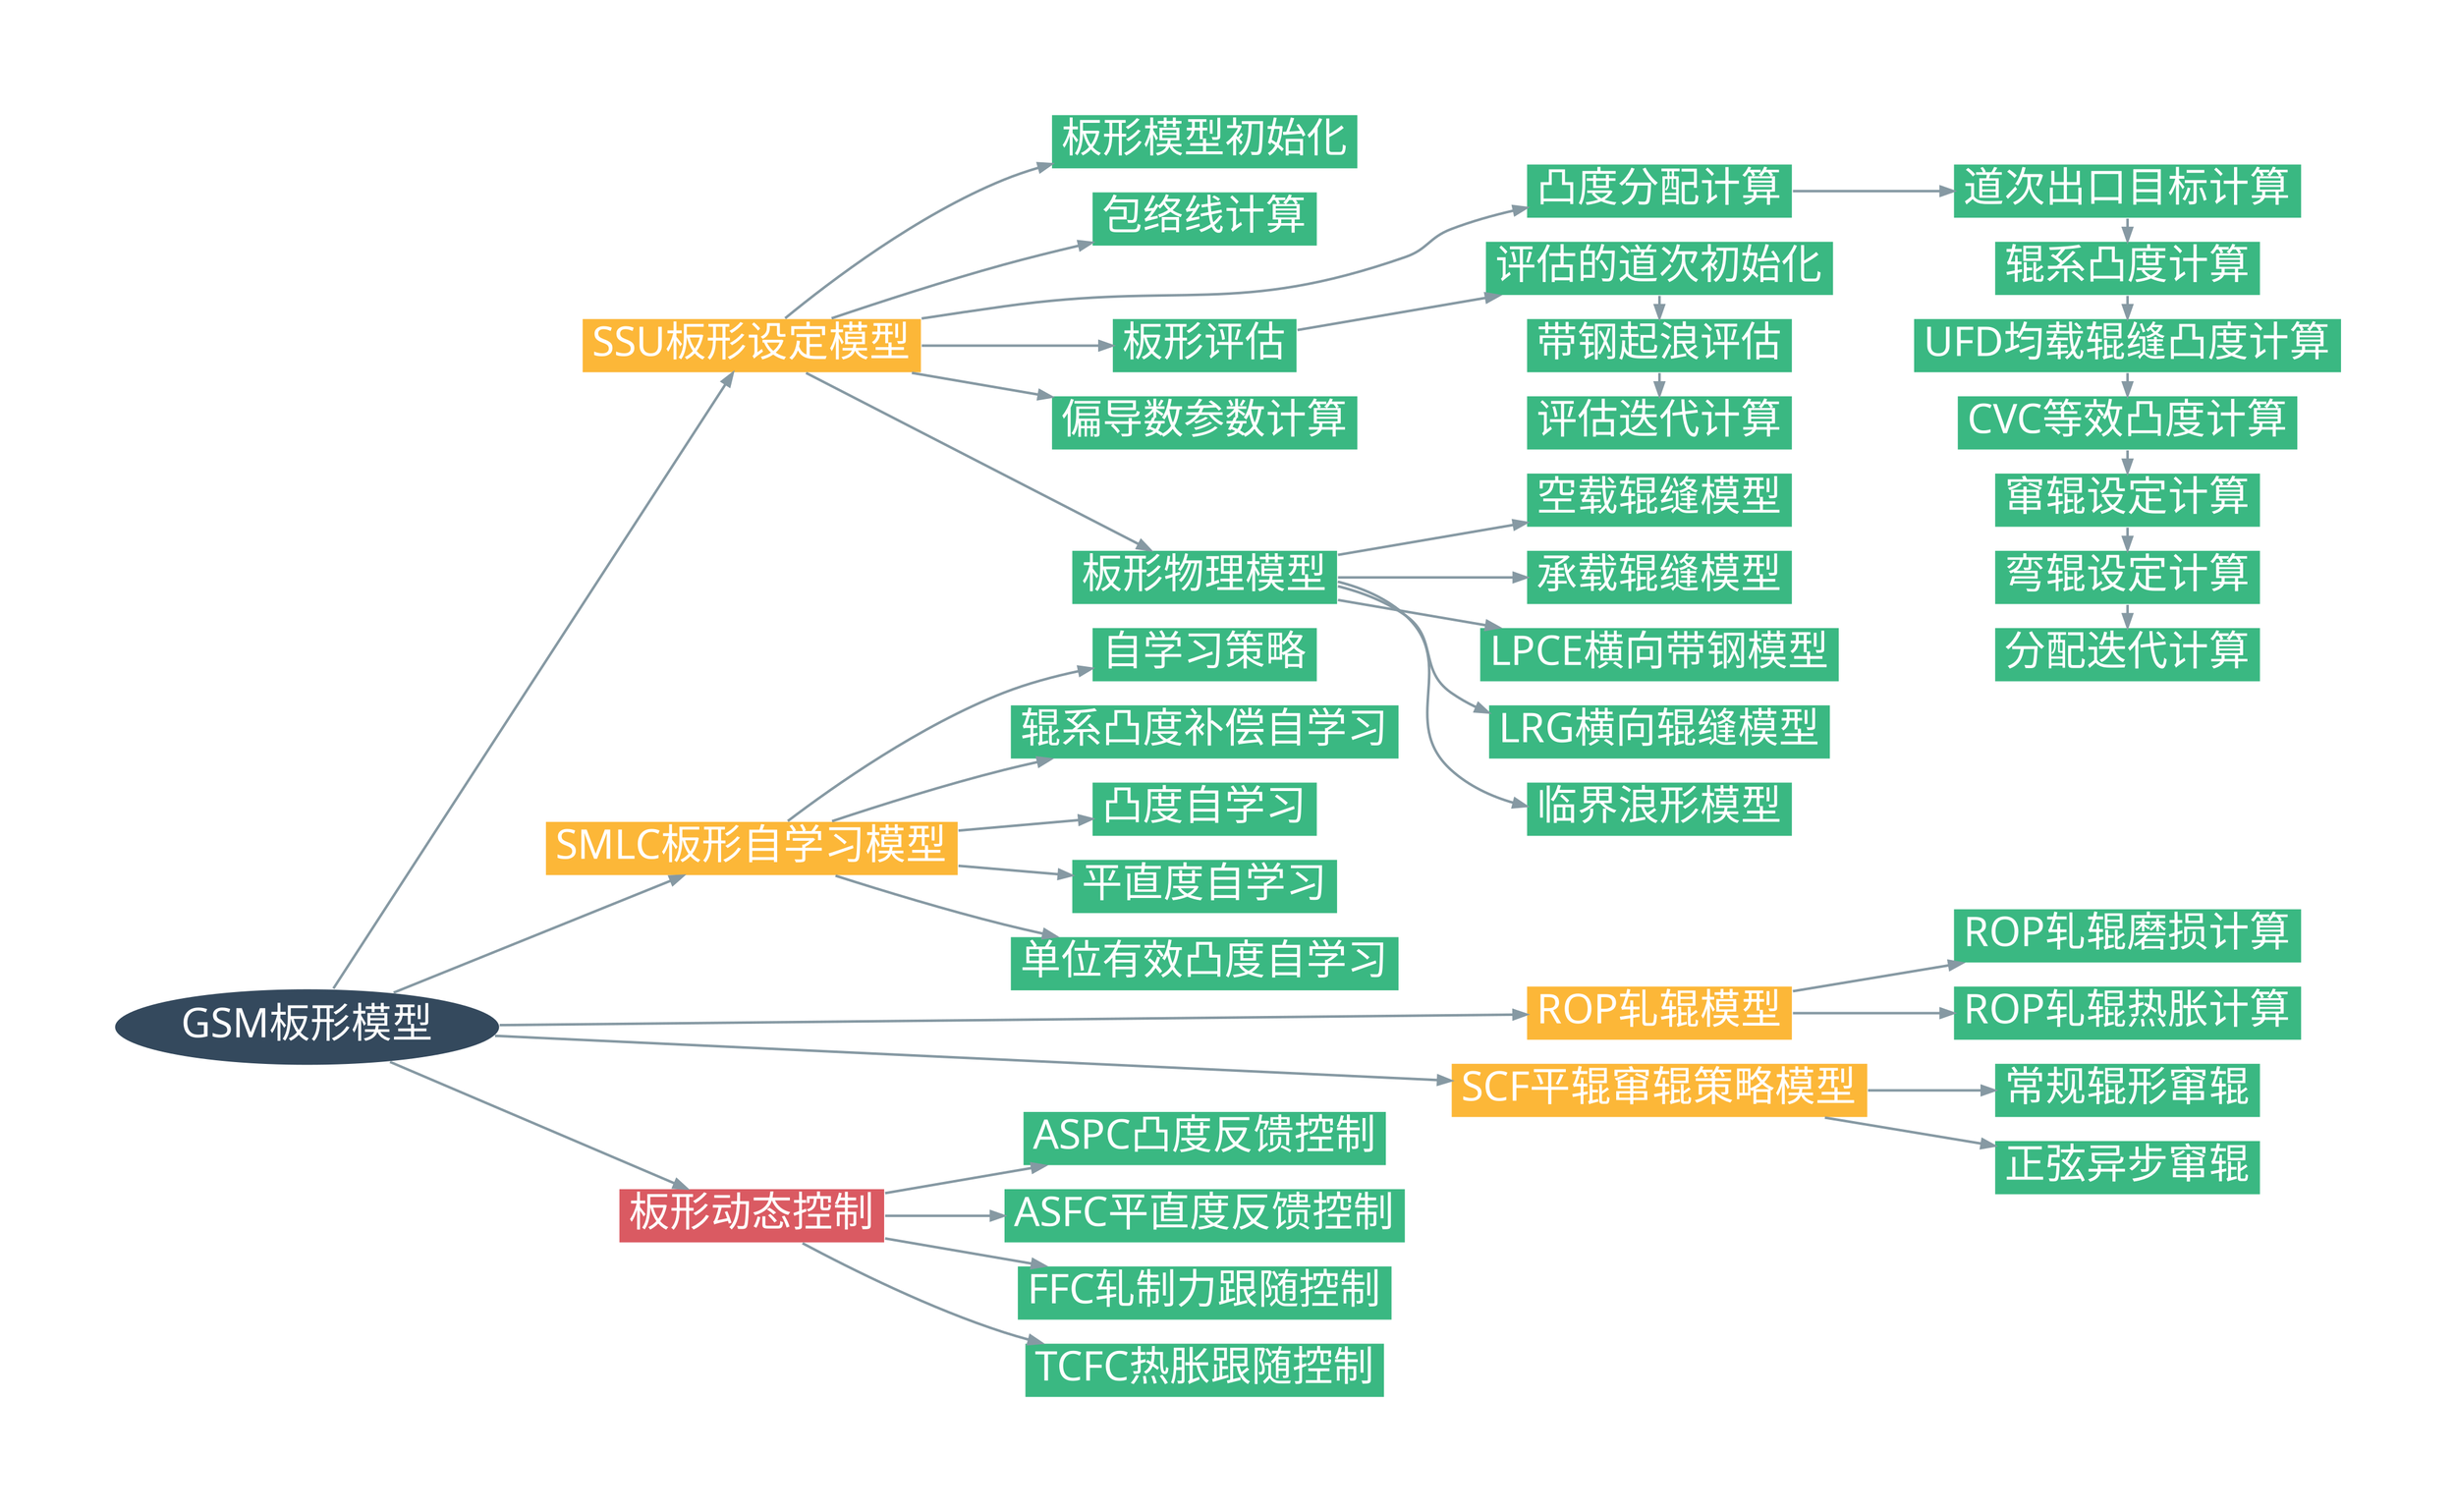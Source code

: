 digraph G{  
    //node [shape=plaintext, fontname="Microsoft Yahei、Inziu Iosevka SC"];
    //graph [
        //charset = "UTF-8";

        // = "#343434",
        //fontcolor = white,
        //fontsize = 18,
        //style = "filled",
        rankdir = LR;
        margin = 1.2;
        //splines = spline,
        //ranksep = 1.0,
        //nodesep = 0.9
        //fillcolor="#DA5A62"  // 红色
    //];
    //compound=true;
    node [style="filled";
          //colorscheme="greys4";
          shape="box";
          fontname = "Inziu Iosevka SC";
          fontsize = 32,
          fontcolor = "#FFFFFF",
          color="#FFFFFF",
          size="5,5";
          fillcolor="#3AB882";
          distortion=.7;
    ];
    edge [style="bold";
          fontname = "Inziu Iosevka SC";
          fontsize = 22;
          fontcolor="#8699A3";
          color="#8699A3";
          //peripheries="3";
    ];

    GSM[label="GSM板形模型" shape="oval" fontcolor="white" fillcolor="#34495D"];

    SSU[label="SSU板形设定模型" fillcolor="#FCB738" ];
    SSU_init[label="板形模型初始化"];
    SSU_env[label="包络线计算"];
    SSU_alc[label="凸度分配计算"];
    SSU_evl[label="板形评估"];
    SSU_xfer_func[label="偏导数参数计算"];
    SSU_physical_model[label="板形物理模型"];

    {
        SSU_delivery_pass_targets[label="道次出口目标计算"];
        SSU_roll_stack_crowns[label="辊系凸度计算"];
        SSU_UFD_calc[label="UFD均载辊缝凸度计算"];
        SSU_roll_grnd_calc[label="CVC等效凸度计算"];
        SSU_pos_shft_actuator[label="窜辊设定计算"];
        SSU_bend_frc_actuator[label="弯辊设定计算"];
        SSU_alc_cycle_calc[label="分配迭代计算"];
        {
            rank=same;
            SSU_delivery_pass_targets->SSU_roll_stack_crowns;
            SSU_roll_stack_crowns->SSU_UFD_calc;
            SSU_UFD_calc->SSU_roll_grnd_calc;
            SSU_roll_grnd_calc->SSU_pos_shft_actuator;
            SSU_pos_shft_actuator->SSU_bend_frc_actuator;
            SSU_bend_frc_actuator->SSU_alc_cycle_calc;
        }

    }

    {
        SSU_evl_initialize_first_pass_entry[label="评估的道次初始化"];
        SSU_evaluate_strip[label="带钢起浪评估"];
        SSU_evl_cycle_calc[label="评估迭代计算"];
        {
            rank="same";
            SSU_evl_initialize_first_pass_entry->SSU_evaluate_strip;
            SSU_evaluate_strip->SSU_evl_cycle_calc;
        }
        
    }

    {
        unloaded_roll_gap_model[label="空载辊缝模型"];
        loaded_roll_gap_model[label="承载辊缝模型"];
        LPCE[label="LPCE横向带钢模型"];
        LRG[label="LRG横向辊缝模型"];
        critical_buckling_model[label="临界浪形模型"];
    }




    SMLC[label="SMLC板形自学习模型" fillcolor="#FCB738"];
    adaptation_strategy[label="自学习策略"];
    wr_crn_off_adj[label="辊系凸度补偿自学习"];
    profile_adapt[label="凸度自学习"];
    flatness_adapt[label="平直度自学习"];
    pu_eff_profile_adapt[label="单位有效凸度自学习"];


    ROP[label="ROP轧辊模型" fillcolor="#FCB738"];
    ROP_wear[label="ROP轧辊磨损计算"];
    ROP_thermal[label="ROP轧辊热胀计算"];

    SCF[label="SCF平辊窜辊策略模型" fillcolor="#FCB738"];
    SCF_normal[label="常规辊形窜辊"];
    SCF_sin[label="正弦异步窜辊"];

    SMDC[label="板形动态控制" fillcolor="#FCB738"  fillcolor="#DA5A62"];
    ASPC[label="ASPC凸度反馈控制"];
    ASFC[label="ASFC平直度反馈控制"];
    FFC[label="FFC轧制力跟随控制"];
    TCFC[label="TCFC热胀跟随控制"];

    // global
    GSM->{SSU SMLC ROP SCF SMDC}
    SSU->{SSU_init SSU_env SSU_alc SSU_evl SSU_xfer_func SSU_physical_model};
    SMLC->{

            adaptation_strategy;
            wr_crn_off_adj;
            profile_adapt;
            flatness_adapt;
            pu_eff_profile_adapt;  
    };
    SSU_alc->SSU_delivery_pass_targets;
    SSU_evl->SSU_evl_initialize_first_pass_entry;

    {
        rank=same
        SSU_alc loaded_roll_gap_model
    }
    SSU_physical_model->{
        unloaded_roll_gap_model
        loaded_roll_gap_model
        LPCE
        LRG
        critical_buckling_model
    };

    ROP->{ROP_wear ROP_thermal};
    {
        rank=same;
        ROP_wear ROP_thermal SSU_roll_stack_crowns
    }
    SCF->{SCF_normal SCF_sin};
    {
        rank=same;
        SCF_normal SCF_sin SSU_pos_shft_actuator
    }    
    SMDC->{ASPC ASFC FFC TCFC};
}  
